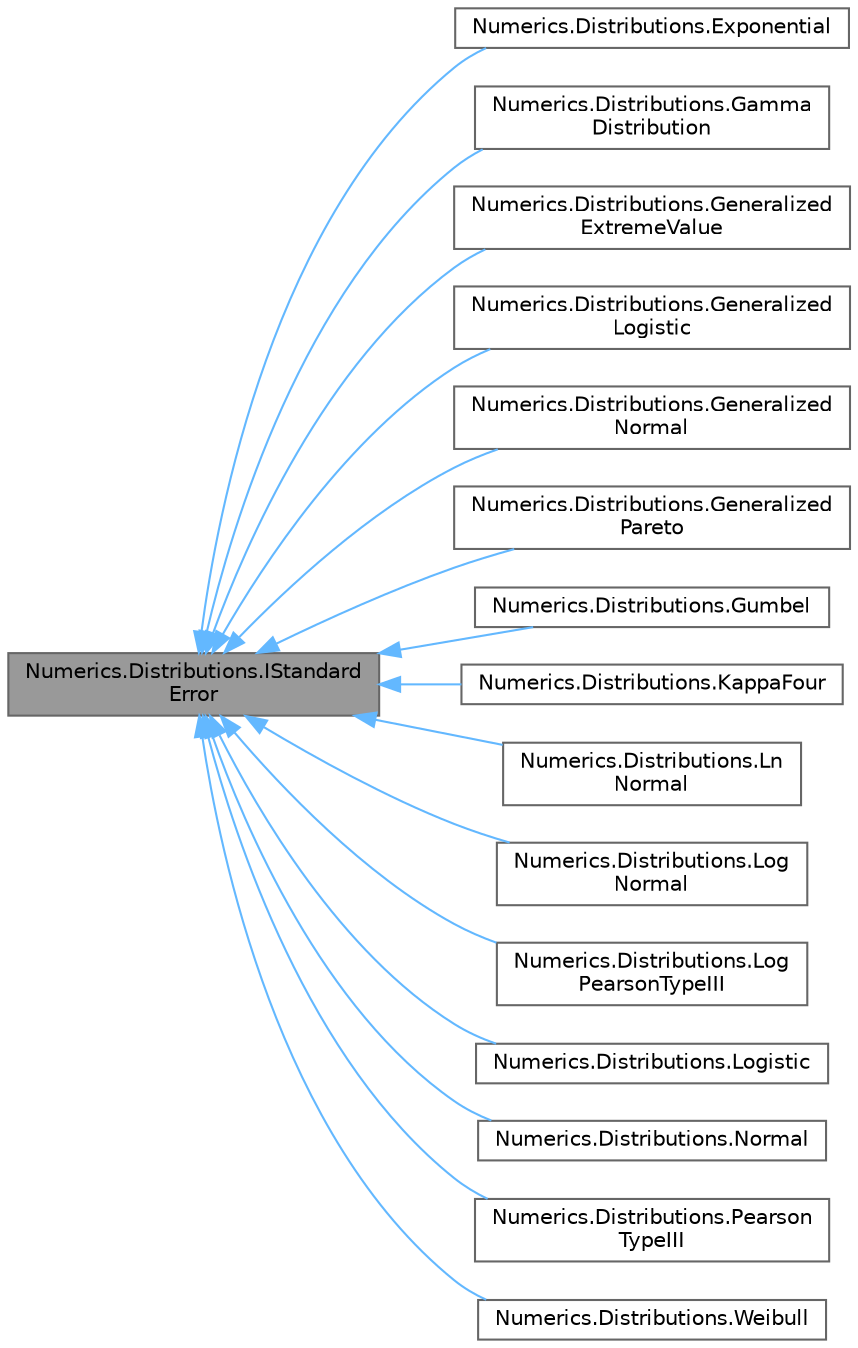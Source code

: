 digraph "Numerics.Distributions.IStandardError"
{
 // LATEX_PDF_SIZE
  bgcolor="transparent";
  edge [fontname=Helvetica,fontsize=10,labelfontname=Helvetica,labelfontsize=10];
  node [fontname=Helvetica,fontsize=10,shape=box,height=0.2,width=0.4];
  rankdir="LR";
  Node1 [id="Node000001",label="Numerics.Distributions.IStandard\lError",height=0.2,width=0.4,color="gray40", fillcolor="grey60", style="filled", fontcolor="black",tooltip="An interface for calculating the standard error for a probability distribution."];
  Node1 -> Node2 [id="edge1_Node000001_Node000002",dir="back",color="steelblue1",style="solid",tooltip=" "];
  Node2 [id="Node000002",label="Numerics.Distributions.Exponential",height=0.2,width=0.4,color="gray40", fillcolor="white", style="filled",URL="$class_numerics_1_1_distributions_1_1_exponential.html",tooltip="The exponential distribution."];
  Node1 -> Node3 [id="edge2_Node000001_Node000003",dir="back",color="steelblue1",style="solid",tooltip=" "];
  Node3 [id="Node000003",label="Numerics.Distributions.Gamma\lDistribution",height=0.2,width=0.4,color="gray40", fillcolor="white", style="filled",URL="$class_numerics_1_1_distributions_1_1_gamma_distribution.html",tooltip="Gamma distribution."];
  Node1 -> Node4 [id="edge3_Node000001_Node000004",dir="back",color="steelblue1",style="solid",tooltip=" "];
  Node4 [id="Node000004",label="Numerics.Distributions.Generalized\lExtremeValue",height=0.2,width=0.4,color="gray40", fillcolor="white", style="filled",URL="$class_numerics_1_1_distributions_1_1_generalized_extreme_value.html",tooltip="The Generalized Extreme Value distribution."];
  Node1 -> Node5 [id="edge4_Node000001_Node000005",dir="back",color="steelblue1",style="solid",tooltip=" "];
  Node5 [id="Node000005",label="Numerics.Distributions.Generalized\lLogistic",height=0.2,width=0.4,color="gray40", fillcolor="white", style="filled",URL="$class_numerics_1_1_distributions_1_1_generalized_logistic.html",tooltip="The generalized logistic distribution."];
  Node1 -> Node6 [id="edge5_Node000001_Node000006",dir="back",color="steelblue1",style="solid",tooltip=" "];
  Node6 [id="Node000006",label="Numerics.Distributions.Generalized\lNormal",height=0.2,width=0.4,color="gray40", fillcolor="white", style="filled",URL="$class_numerics_1_1_distributions_1_1_generalized_normal.html",tooltip="The generalized normal distribution (LogNormal-3)."];
  Node1 -> Node7 [id="edge6_Node000001_Node000007",dir="back",color="steelblue1",style="solid",tooltip=" "];
  Node7 [id="Node000007",label="Numerics.Distributions.Generalized\lPareto",height=0.2,width=0.4,color="gray40", fillcolor="white", style="filled",URL="$class_numerics_1_1_distributions_1_1_generalized_pareto.html",tooltip="The generalized Pareto distribution."];
  Node1 -> Node8 [id="edge7_Node000001_Node000008",dir="back",color="steelblue1",style="solid",tooltip=" "];
  Node8 [id="Node000008",label="Numerics.Distributions.Gumbel",height=0.2,width=0.4,color="gray40", fillcolor="white", style="filled",URL="$class_numerics_1_1_distributions_1_1_gumbel.html",tooltip="The Gumbel (Extreme Value Type I) probability distribution."];
  Node1 -> Node9 [id="edge8_Node000001_Node000009",dir="back",color="steelblue1",style="solid",tooltip=" "];
  Node9 [id="Node000009",label="Numerics.Distributions.KappaFour",height=0.2,width=0.4,color="gray40", fillcolor="white", style="filled",URL="$class_numerics_1_1_distributions_1_1_kappa_four.html",tooltip="The Kappa-4 distribution."];
  Node1 -> Node10 [id="edge9_Node000001_Node000010",dir="back",color="steelblue1",style="solid",tooltip=" "];
  Node10 [id="Node000010",label="Numerics.Distributions.Ln\lNormal",height=0.2,width=0.4,color="gray40", fillcolor="white", style="filled",URL="$class_numerics_1_1_distributions_1_1_ln_normal.html",tooltip="The Ln-Normal (Galton) probability distribution."];
  Node1 -> Node11 [id="edge10_Node000001_Node000011",dir="back",color="steelblue1",style="solid",tooltip=" "];
  Node11 [id="Node000011",label="Numerics.Distributions.Log\lNormal",height=0.2,width=0.4,color="gray40", fillcolor="white", style="filled",URL="$class_numerics_1_1_distributions_1_1_log_normal.html",tooltip="The Log-Normal probability distribution."];
  Node1 -> Node12 [id="edge11_Node000001_Node000012",dir="back",color="steelblue1",style="solid",tooltip=" "];
  Node12 [id="Node000012",label="Numerics.Distributions.Log\lPearsonTypeIII",height=0.2,width=0.4,color="gray40", fillcolor="white", style="filled",URL="$class_numerics_1_1_distributions_1_1_log_pearson_type_i_i_i.html",tooltip="The log-Pearson Type III distribution."];
  Node1 -> Node13 [id="edge12_Node000001_Node000013",dir="back",color="steelblue1",style="solid",tooltip=" "];
  Node13 [id="Node000013",label="Numerics.Distributions.Logistic",height=0.2,width=0.4,color="gray40", fillcolor="white", style="filled",URL="$class_numerics_1_1_distributions_1_1_logistic.html",tooltip="The logistic distribution."];
  Node1 -> Node14 [id="edge13_Node000001_Node000014",dir="back",color="steelblue1",style="solid",tooltip=" "];
  Node14 [id="Node000014",label="Numerics.Distributions.Normal",height=0.2,width=0.4,color="gray40", fillcolor="white", style="filled",URL="$class_numerics_1_1_distributions_1_1_normal.html",tooltip="The Normal (Gaussian) probability distribution."];
  Node1 -> Node15 [id="edge14_Node000001_Node000015",dir="back",color="steelblue1",style="solid",tooltip=" "];
  Node15 [id="Node000015",label="Numerics.Distributions.Pearson\lTypeIII",height=0.2,width=0.4,color="gray40", fillcolor="white", style="filled",URL="$class_numerics_1_1_distributions_1_1_pearson_type_i_i_i.html",tooltip="The Pearson Type III distribution."];
  Node1 -> Node16 [id="edge15_Node000001_Node000016",dir="back",color="steelblue1",style="solid",tooltip=" "];
  Node16 [id="Node000016",label="Numerics.Distributions.Weibull",height=0.2,width=0.4,color="gray40", fillcolor="white", style="filled",URL="$class_numerics_1_1_distributions_1_1_weibull.html",tooltip="The Weibull probability distribution."];
}
